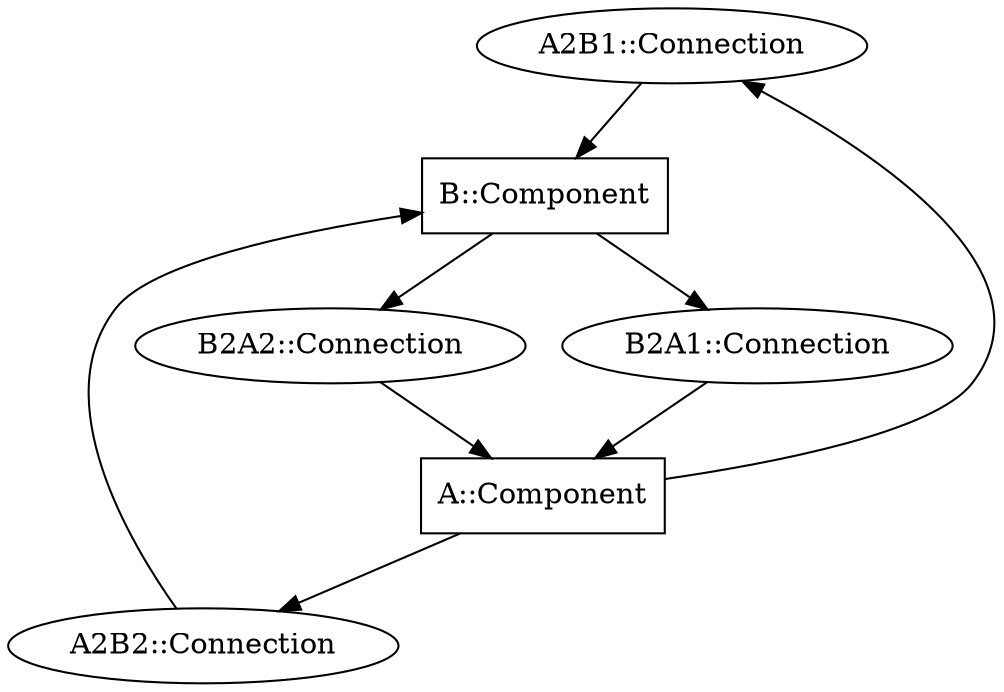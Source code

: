 digraph fptc_twoedges {
  "A2B1::Connection"
  "A2B1::Connection" -> "B::Component"
  "A2B2::Connection"
  "A2B2::Connection" -> "B::Component"
  "A::Component" -> "A2B1::Connection"
  "A::Component" -> "A2B2::Connection"
  "A::Component" [shape = box]
  "B2A1::Connection"
  "B2A1::Connection" -> "A::Component"
  "B2A2::Connection"
  "B2A2::Connection" -> "A::Component"
  "B::Component" -> "B2A1::Connection"
  "B::Component" -> "B2A2::Connection"
  "B::Component" [shape = box]
}